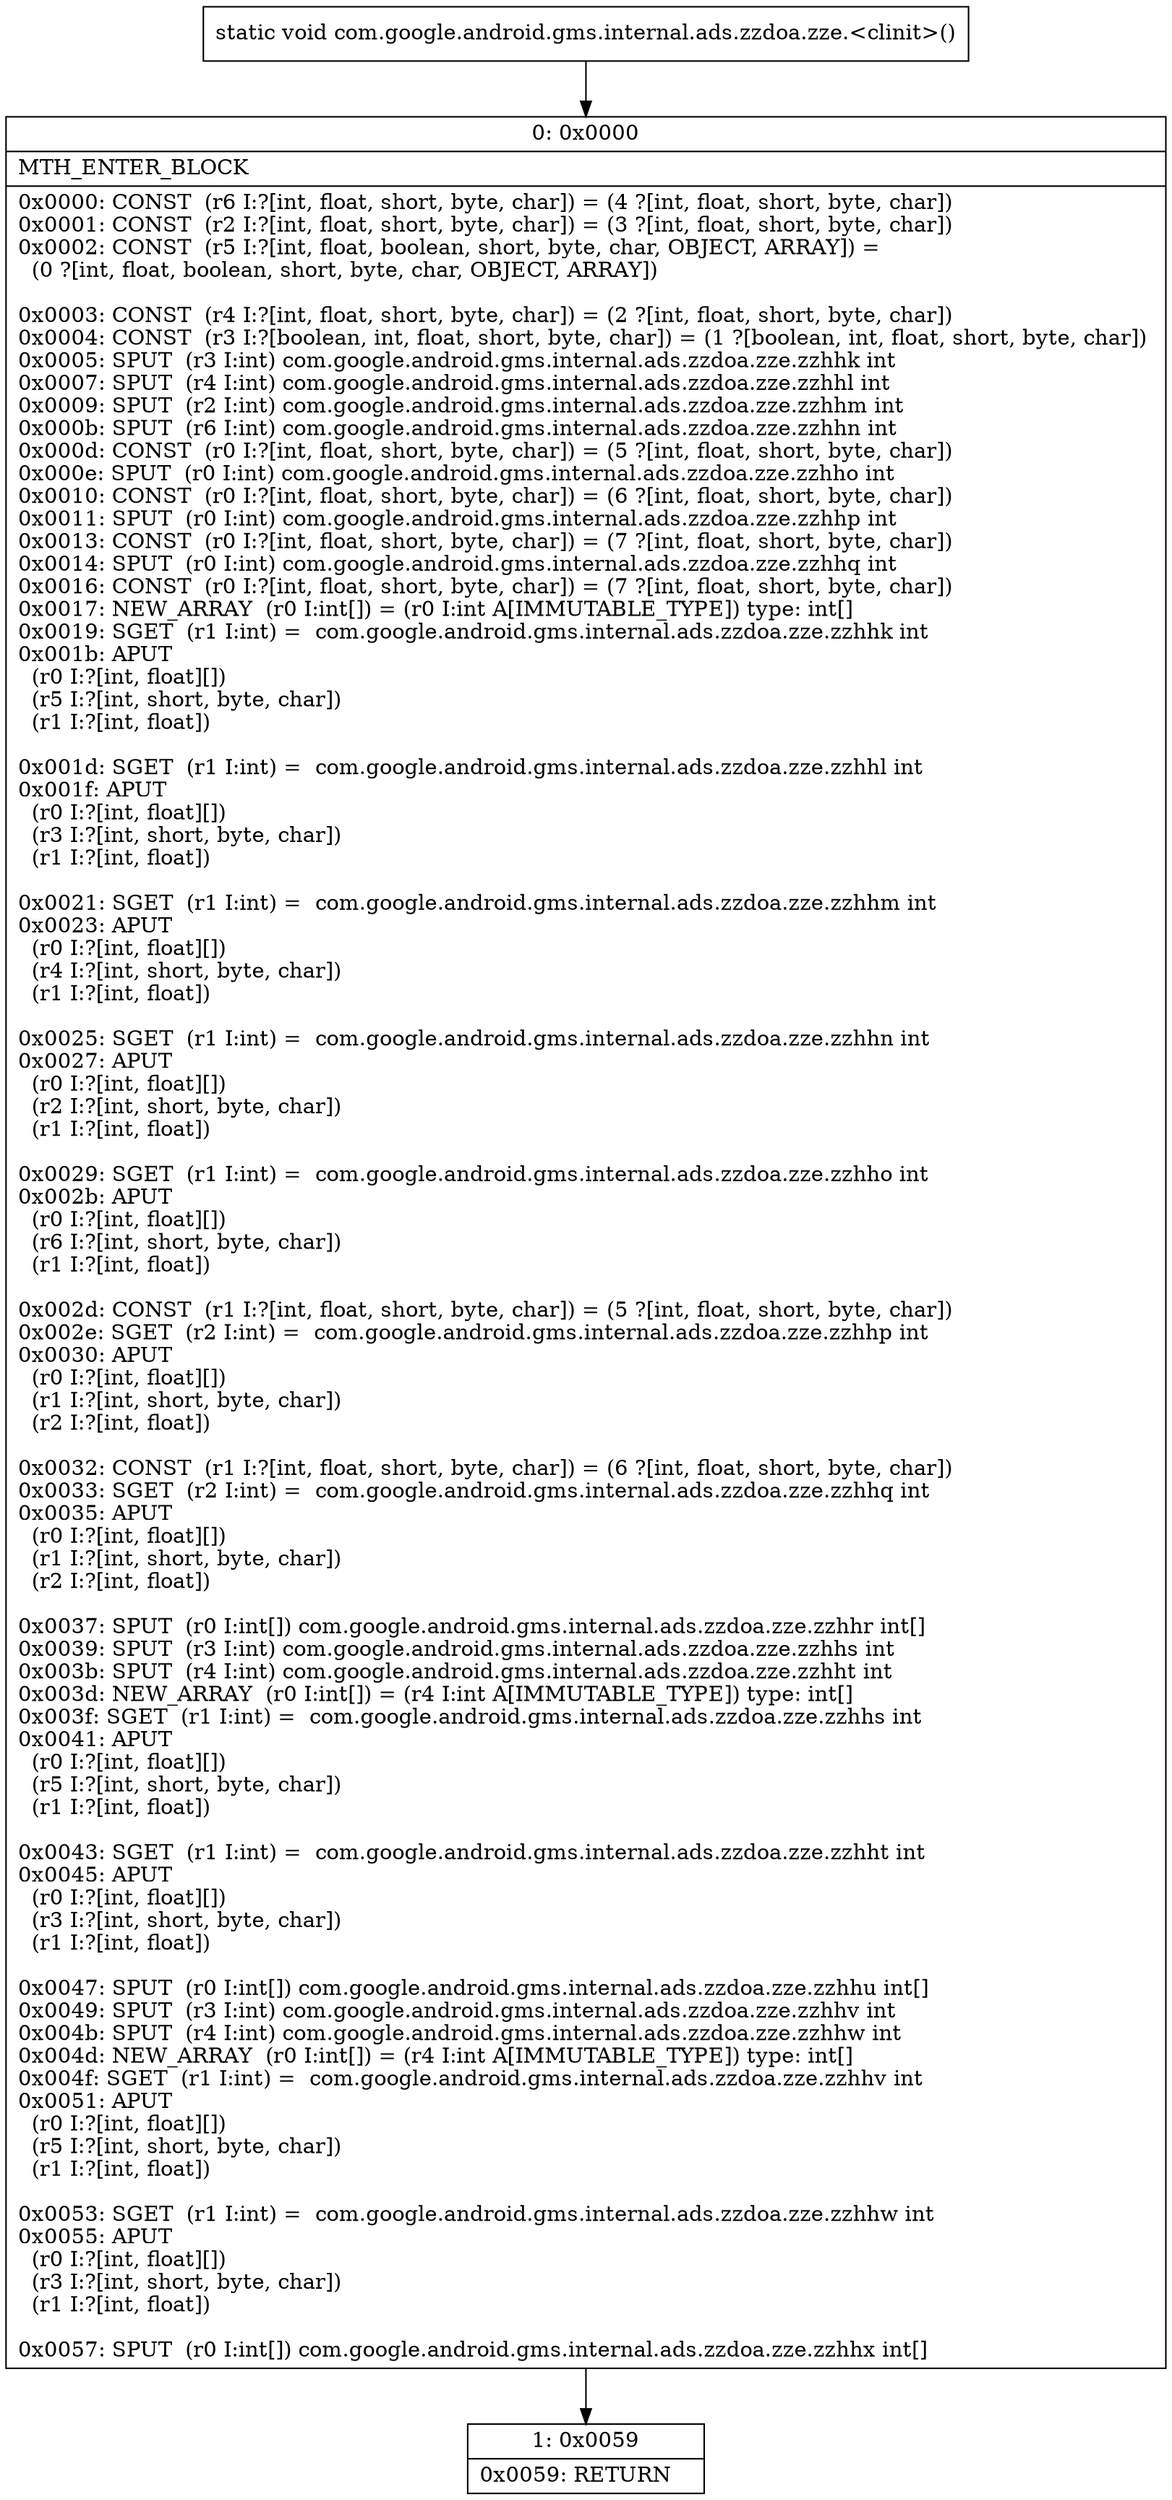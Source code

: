 digraph "CFG forcom.google.android.gms.internal.ads.zzdoa.zze.\<clinit\>()V" {
Node_0 [shape=record,label="{0\:\ 0x0000|MTH_ENTER_BLOCK\l|0x0000: CONST  (r6 I:?[int, float, short, byte, char]) = (4 ?[int, float, short, byte, char]) \l0x0001: CONST  (r2 I:?[int, float, short, byte, char]) = (3 ?[int, float, short, byte, char]) \l0x0002: CONST  (r5 I:?[int, float, boolean, short, byte, char, OBJECT, ARRAY]) = \l  (0 ?[int, float, boolean, short, byte, char, OBJECT, ARRAY])\l \l0x0003: CONST  (r4 I:?[int, float, short, byte, char]) = (2 ?[int, float, short, byte, char]) \l0x0004: CONST  (r3 I:?[boolean, int, float, short, byte, char]) = (1 ?[boolean, int, float, short, byte, char]) \l0x0005: SPUT  (r3 I:int) com.google.android.gms.internal.ads.zzdoa.zze.zzhhk int \l0x0007: SPUT  (r4 I:int) com.google.android.gms.internal.ads.zzdoa.zze.zzhhl int \l0x0009: SPUT  (r2 I:int) com.google.android.gms.internal.ads.zzdoa.zze.zzhhm int \l0x000b: SPUT  (r6 I:int) com.google.android.gms.internal.ads.zzdoa.zze.zzhhn int \l0x000d: CONST  (r0 I:?[int, float, short, byte, char]) = (5 ?[int, float, short, byte, char]) \l0x000e: SPUT  (r0 I:int) com.google.android.gms.internal.ads.zzdoa.zze.zzhho int \l0x0010: CONST  (r0 I:?[int, float, short, byte, char]) = (6 ?[int, float, short, byte, char]) \l0x0011: SPUT  (r0 I:int) com.google.android.gms.internal.ads.zzdoa.zze.zzhhp int \l0x0013: CONST  (r0 I:?[int, float, short, byte, char]) = (7 ?[int, float, short, byte, char]) \l0x0014: SPUT  (r0 I:int) com.google.android.gms.internal.ads.zzdoa.zze.zzhhq int \l0x0016: CONST  (r0 I:?[int, float, short, byte, char]) = (7 ?[int, float, short, byte, char]) \l0x0017: NEW_ARRAY  (r0 I:int[]) = (r0 I:int A[IMMUTABLE_TYPE]) type: int[] \l0x0019: SGET  (r1 I:int) =  com.google.android.gms.internal.ads.zzdoa.zze.zzhhk int \l0x001b: APUT  \l  (r0 I:?[int, float][])\l  (r5 I:?[int, short, byte, char])\l  (r1 I:?[int, float])\l \l0x001d: SGET  (r1 I:int) =  com.google.android.gms.internal.ads.zzdoa.zze.zzhhl int \l0x001f: APUT  \l  (r0 I:?[int, float][])\l  (r3 I:?[int, short, byte, char])\l  (r1 I:?[int, float])\l \l0x0021: SGET  (r1 I:int) =  com.google.android.gms.internal.ads.zzdoa.zze.zzhhm int \l0x0023: APUT  \l  (r0 I:?[int, float][])\l  (r4 I:?[int, short, byte, char])\l  (r1 I:?[int, float])\l \l0x0025: SGET  (r1 I:int) =  com.google.android.gms.internal.ads.zzdoa.zze.zzhhn int \l0x0027: APUT  \l  (r0 I:?[int, float][])\l  (r2 I:?[int, short, byte, char])\l  (r1 I:?[int, float])\l \l0x0029: SGET  (r1 I:int) =  com.google.android.gms.internal.ads.zzdoa.zze.zzhho int \l0x002b: APUT  \l  (r0 I:?[int, float][])\l  (r6 I:?[int, short, byte, char])\l  (r1 I:?[int, float])\l \l0x002d: CONST  (r1 I:?[int, float, short, byte, char]) = (5 ?[int, float, short, byte, char]) \l0x002e: SGET  (r2 I:int) =  com.google.android.gms.internal.ads.zzdoa.zze.zzhhp int \l0x0030: APUT  \l  (r0 I:?[int, float][])\l  (r1 I:?[int, short, byte, char])\l  (r2 I:?[int, float])\l \l0x0032: CONST  (r1 I:?[int, float, short, byte, char]) = (6 ?[int, float, short, byte, char]) \l0x0033: SGET  (r2 I:int) =  com.google.android.gms.internal.ads.zzdoa.zze.zzhhq int \l0x0035: APUT  \l  (r0 I:?[int, float][])\l  (r1 I:?[int, short, byte, char])\l  (r2 I:?[int, float])\l \l0x0037: SPUT  (r0 I:int[]) com.google.android.gms.internal.ads.zzdoa.zze.zzhhr int[] \l0x0039: SPUT  (r3 I:int) com.google.android.gms.internal.ads.zzdoa.zze.zzhhs int \l0x003b: SPUT  (r4 I:int) com.google.android.gms.internal.ads.zzdoa.zze.zzhht int \l0x003d: NEW_ARRAY  (r0 I:int[]) = (r4 I:int A[IMMUTABLE_TYPE]) type: int[] \l0x003f: SGET  (r1 I:int) =  com.google.android.gms.internal.ads.zzdoa.zze.zzhhs int \l0x0041: APUT  \l  (r0 I:?[int, float][])\l  (r5 I:?[int, short, byte, char])\l  (r1 I:?[int, float])\l \l0x0043: SGET  (r1 I:int) =  com.google.android.gms.internal.ads.zzdoa.zze.zzhht int \l0x0045: APUT  \l  (r0 I:?[int, float][])\l  (r3 I:?[int, short, byte, char])\l  (r1 I:?[int, float])\l \l0x0047: SPUT  (r0 I:int[]) com.google.android.gms.internal.ads.zzdoa.zze.zzhhu int[] \l0x0049: SPUT  (r3 I:int) com.google.android.gms.internal.ads.zzdoa.zze.zzhhv int \l0x004b: SPUT  (r4 I:int) com.google.android.gms.internal.ads.zzdoa.zze.zzhhw int \l0x004d: NEW_ARRAY  (r0 I:int[]) = (r4 I:int A[IMMUTABLE_TYPE]) type: int[] \l0x004f: SGET  (r1 I:int) =  com.google.android.gms.internal.ads.zzdoa.zze.zzhhv int \l0x0051: APUT  \l  (r0 I:?[int, float][])\l  (r5 I:?[int, short, byte, char])\l  (r1 I:?[int, float])\l \l0x0053: SGET  (r1 I:int) =  com.google.android.gms.internal.ads.zzdoa.zze.zzhhw int \l0x0055: APUT  \l  (r0 I:?[int, float][])\l  (r3 I:?[int, short, byte, char])\l  (r1 I:?[int, float])\l \l0x0057: SPUT  (r0 I:int[]) com.google.android.gms.internal.ads.zzdoa.zze.zzhhx int[] \l}"];
Node_1 [shape=record,label="{1\:\ 0x0059|0x0059: RETURN   \l}"];
MethodNode[shape=record,label="{static void com.google.android.gms.internal.ads.zzdoa.zze.\<clinit\>() }"];
MethodNode -> Node_0;
Node_0 -> Node_1;
}

